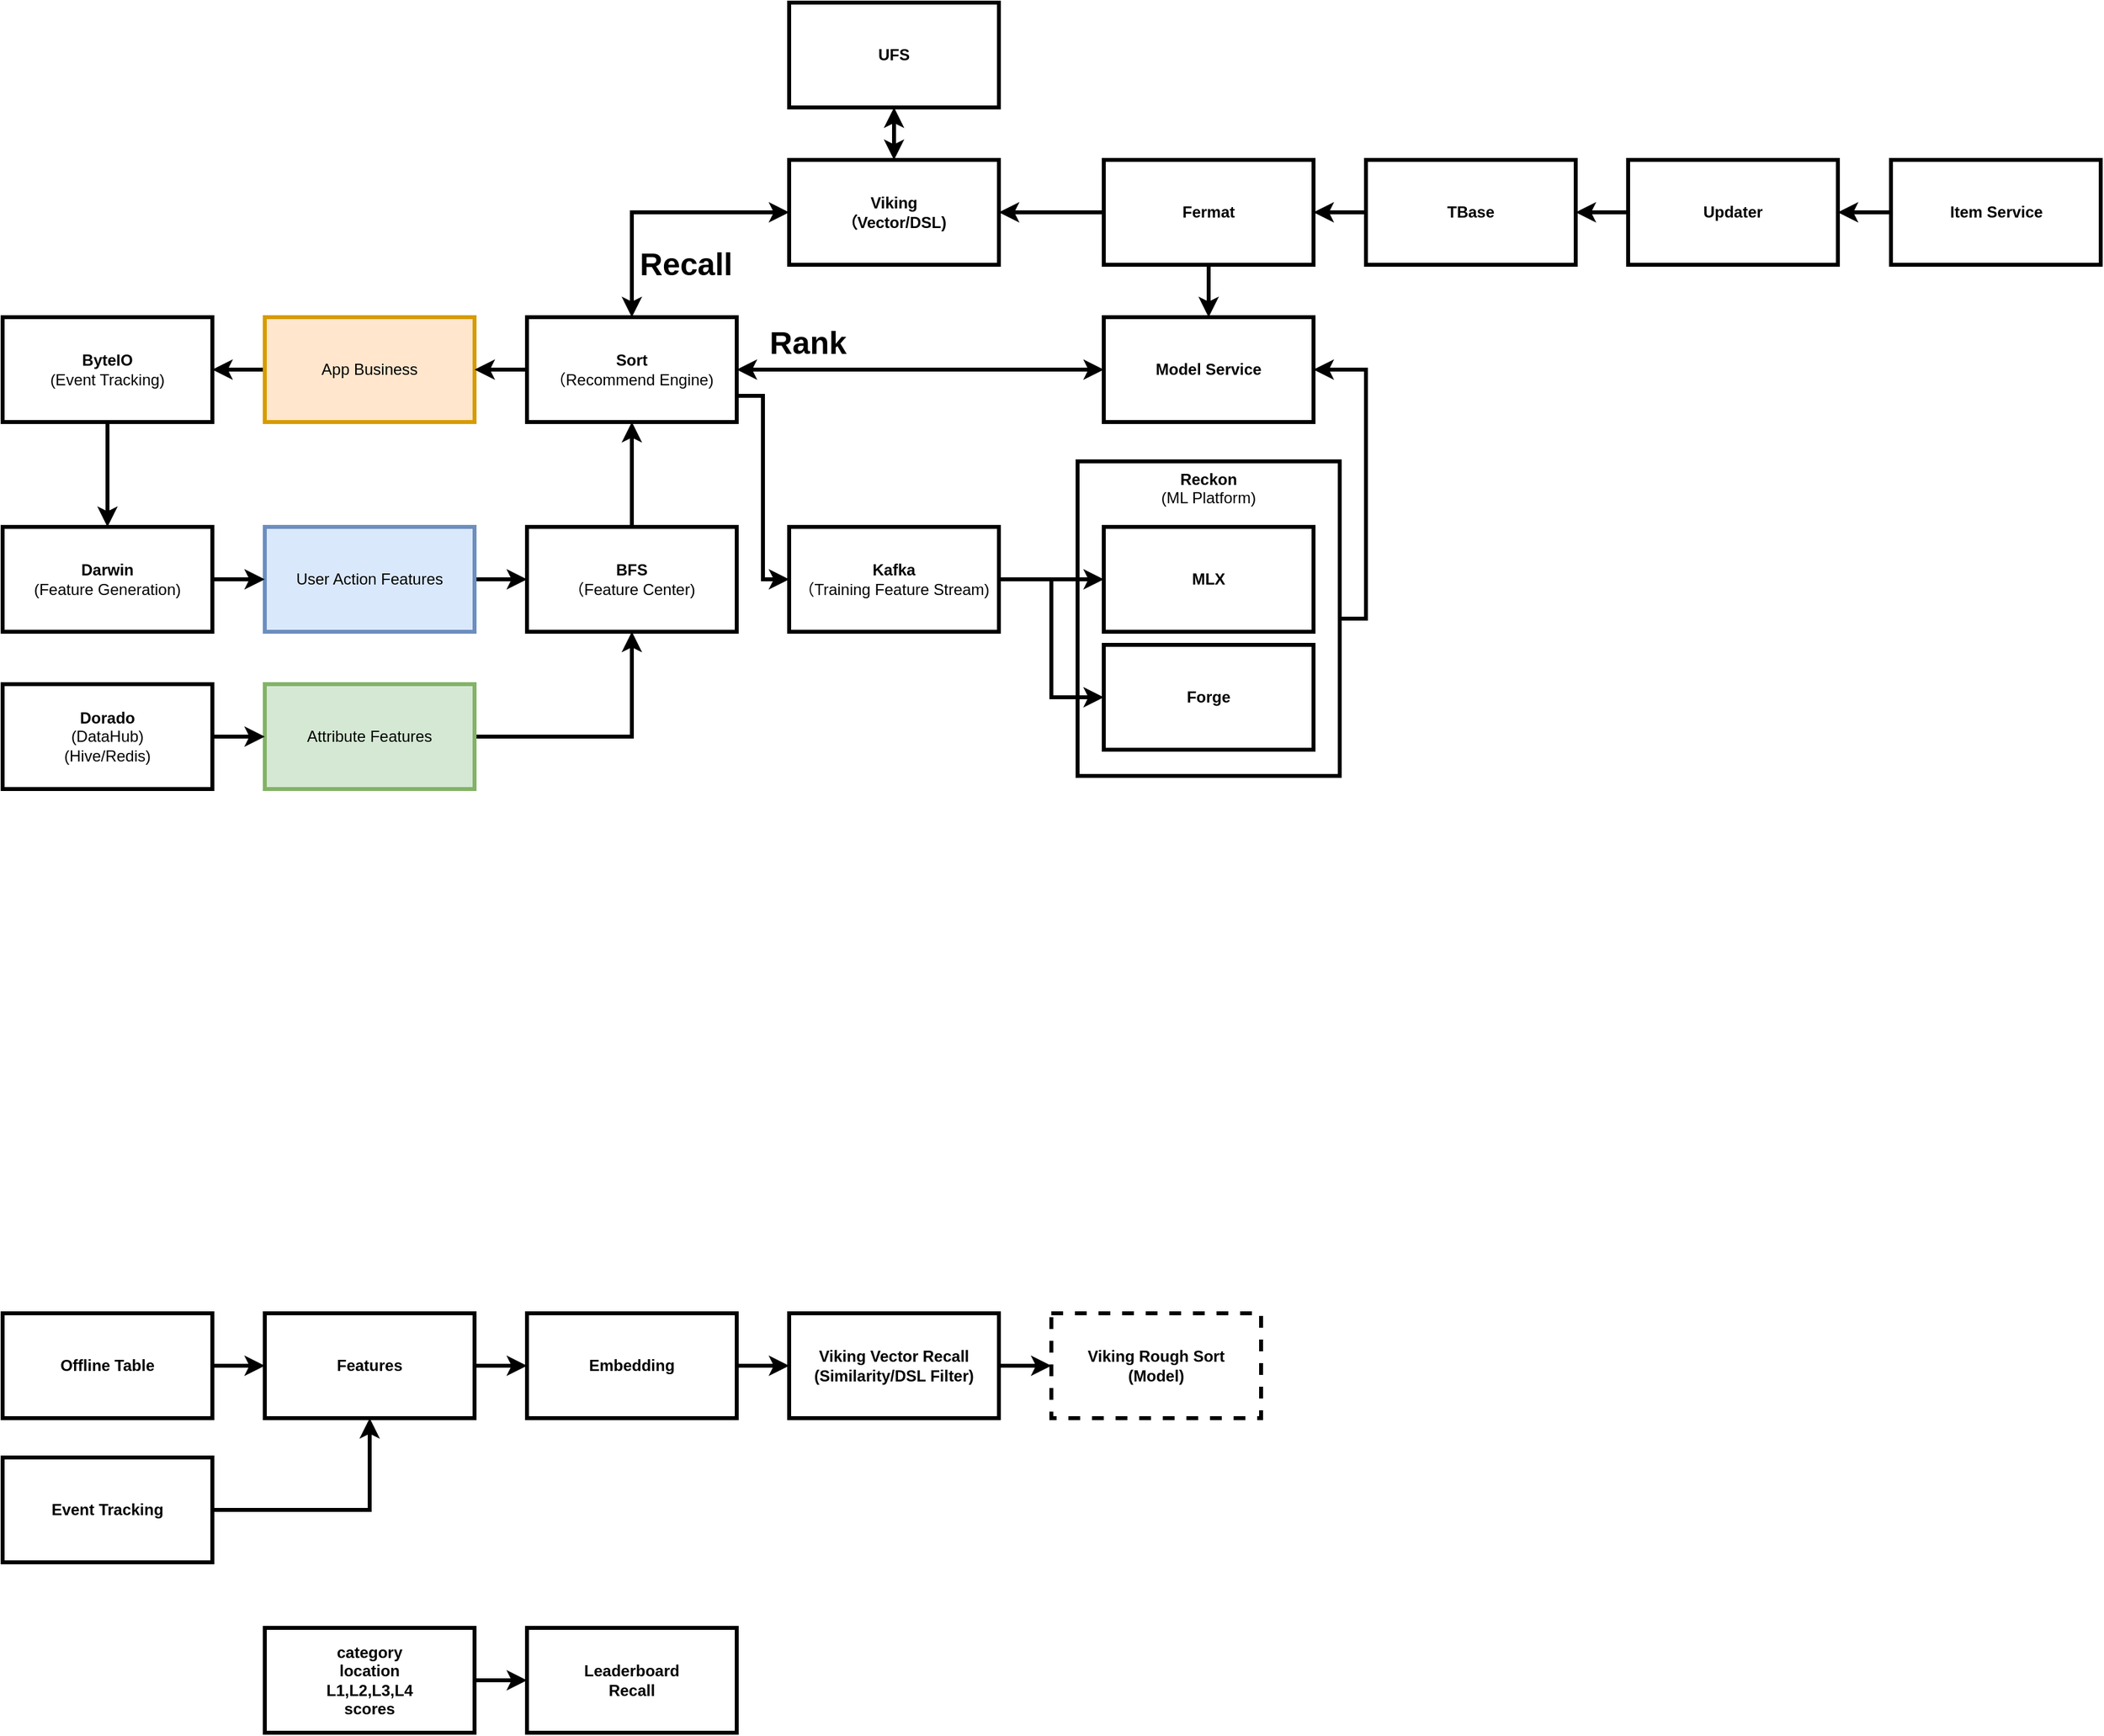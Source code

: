 <mxfile version="20.7.4" type="github">
  <diagram id="BtEQAv7aX4FZJnj8dR4N" name="Page-1">
    <mxGraphModel dx="2514" dy="2105" grid="1" gridSize="10" guides="1" tooltips="1" connect="1" arrows="1" fold="1" page="1" pageScale="1" pageWidth="827" pageHeight="1169" math="0" shadow="0">
      <root>
        <mxCell id="0" />
        <mxCell id="1" parent="0" />
        <mxCell id="Q7ln9e9xXu2RUql3f0e3-25" value="" style="group" parent="1" vertex="1" connectable="0">
          <mxGeometry x="620" y="-250" width="200" height="240" as="geometry" />
        </mxCell>
        <mxCell id="Q7ln9e9xXu2RUql3f0e3-20" value="&lt;b&gt;Reckon&lt;br&gt;&lt;/b&gt;(ML Platform)" style="rounded=0;whiteSpace=wrap;html=1;strokeWidth=3;verticalAlign=top;fontColor=default;fillColor=default;" parent="Q7ln9e9xXu2RUql3f0e3-25" vertex="1">
          <mxGeometry width="200" height="240" as="geometry" />
        </mxCell>
        <mxCell id="Q7ln9e9xXu2RUql3f0e3-22" value="&lt;b&gt;MLX&lt;/b&gt;" style="rounded=0;whiteSpace=wrap;html=1;strokeWidth=3;" parent="Q7ln9e9xXu2RUql3f0e3-25" vertex="1">
          <mxGeometry x="20" y="50" width="160" height="80" as="geometry" />
        </mxCell>
        <mxCell id="Q7ln9e9xXu2RUql3f0e3-23" value="&lt;b&gt;Forge&lt;/b&gt;" style="rounded=0;whiteSpace=wrap;html=1;strokeWidth=3;" parent="Q7ln9e9xXu2RUql3f0e3-25" vertex="1">
          <mxGeometry x="20" y="140" width="160" height="80" as="geometry" />
        </mxCell>
        <mxCell id="Q7ln9e9xXu2RUql3f0e3-15" style="edgeStyle=orthogonalEdgeStyle;rounded=0;orthogonalLoop=1;jettySize=auto;html=1;exitX=1;exitY=0.5;exitDx=0;exitDy=0;entryX=0;entryY=0.5;entryDx=0;entryDy=0;strokeWidth=3;" parent="1" source="Q7ln9e9xXu2RUql3f0e3-1" target="Q7ln9e9xXu2RUql3f0e3-9" edge="1">
          <mxGeometry relative="1" as="geometry" />
        </mxCell>
        <mxCell id="Q7ln9e9xXu2RUql3f0e3-1" value="User Action Features" style="rounded=0;whiteSpace=wrap;html=1;strokeWidth=3;fillColor=#dae8fc;strokeColor=#6c8ebf;" parent="1" vertex="1">
          <mxGeometry y="-200" width="160" height="80" as="geometry" />
        </mxCell>
        <mxCell id="VAz35YYLMqw6oio7wdMJ-69" style="edgeStyle=orthogonalEdgeStyle;rounded=0;orthogonalLoop=1;jettySize=auto;html=1;exitX=1;exitY=0.5;exitDx=0;exitDy=0;strokeWidth=3;fontSize=24;fontColor=default;startArrow=none;startFill=0;" edge="1" parent="1" source="Q7ln9e9xXu2RUql3f0e3-3" target="Q7ln9e9xXu2RUql3f0e3-9">
          <mxGeometry relative="1" as="geometry" />
        </mxCell>
        <mxCell id="Q7ln9e9xXu2RUql3f0e3-3" value="Attribute Features" style="rounded=0;whiteSpace=wrap;html=1;strokeWidth=3;fillColor=#d5e8d4;strokeColor=#82b366;" parent="1" vertex="1">
          <mxGeometry y="-80" width="160" height="80" as="geometry" />
        </mxCell>
        <mxCell id="Q7ln9e9xXu2RUql3f0e3-14" style="edgeStyle=orthogonalEdgeStyle;rounded=0;orthogonalLoop=1;jettySize=auto;html=1;exitX=1;exitY=0.5;exitDx=0;exitDy=0;entryX=0;entryY=0.5;entryDx=0;entryDy=0;strokeWidth=3;" parent="1" source="Q7ln9e9xXu2RUql3f0e3-5" target="Q7ln9e9xXu2RUql3f0e3-1" edge="1">
          <mxGeometry relative="1" as="geometry" />
        </mxCell>
        <mxCell id="Q7ln9e9xXu2RUql3f0e3-5" value="&lt;b&gt;Darwin&lt;br&gt;&lt;/b&gt;(Feature Generation)" style="rounded=0;whiteSpace=wrap;html=1;strokeWidth=3;" parent="1" vertex="1">
          <mxGeometry x="-200" y="-200" width="160" height="80" as="geometry" />
        </mxCell>
        <mxCell id="Q7ln9e9xXu2RUql3f0e3-8" style="edgeStyle=orthogonalEdgeStyle;rounded=0;orthogonalLoop=1;jettySize=auto;html=1;exitX=0.5;exitY=1;exitDx=0;exitDy=0;entryX=0.5;entryY=0;entryDx=0;entryDy=0;strokeWidth=3;" parent="1" source="Q7ln9e9xXu2RUql3f0e3-7" target="Q7ln9e9xXu2RUql3f0e3-5" edge="1">
          <mxGeometry relative="1" as="geometry" />
        </mxCell>
        <mxCell id="Q7ln9e9xXu2RUql3f0e3-7" value="&lt;b&gt;ByteIO&lt;/b&gt;&lt;br&gt;(Event Tracking)" style="rounded=0;whiteSpace=wrap;html=1;strokeWidth=3;" parent="1" vertex="1">
          <mxGeometry x="-200" y="-360" width="160" height="80" as="geometry" />
        </mxCell>
        <mxCell id="VAz35YYLMqw6oio7wdMJ-18" style="edgeStyle=orthogonalEdgeStyle;rounded=0;orthogonalLoop=1;jettySize=auto;html=1;exitX=0.5;exitY=0;exitDx=0;exitDy=0;entryX=0.5;entryY=1;entryDx=0;entryDy=0;strokeWidth=3;fontColor=default;" edge="1" parent="1" source="Q7ln9e9xXu2RUql3f0e3-9" target="Q7ln9e9xXu2RUql3f0e3-34">
          <mxGeometry relative="1" as="geometry" />
        </mxCell>
        <mxCell id="Q7ln9e9xXu2RUql3f0e3-9" value="&lt;b&gt;BFS&lt;/b&gt;&lt;br&gt;（Feature Center)" style="rounded=0;whiteSpace=wrap;html=1;strokeWidth=3;" parent="1" vertex="1">
          <mxGeometry x="200" y="-200" width="160" height="80" as="geometry" />
        </mxCell>
        <mxCell id="Q7ln9e9xXu2RUql3f0e3-16" style="edgeStyle=orthogonalEdgeStyle;rounded=0;orthogonalLoop=1;jettySize=auto;html=1;exitX=1;exitY=0.5;exitDx=0;exitDy=0;strokeWidth=3;" parent="1" source="Q7ln9e9xXu2RUql3f0e3-12" target="Q7ln9e9xXu2RUql3f0e3-3" edge="1">
          <mxGeometry relative="1" as="geometry" />
        </mxCell>
        <mxCell id="Q7ln9e9xXu2RUql3f0e3-12" value="&lt;b&gt;Dorado&lt;/b&gt;&lt;br&gt;(DataHub)&lt;br&gt;(Hive/Redis)" style="rounded=0;whiteSpace=wrap;html=1;strokeWidth=3;align=center;" parent="1" vertex="1">
          <mxGeometry x="-200" y="-80" width="160" height="80" as="geometry" />
        </mxCell>
        <mxCell id="Q7ln9e9xXu2RUql3f0e3-27" value="&lt;b&gt;Model Service&lt;/b&gt;" style="rounded=0;whiteSpace=wrap;html=1;strokeWidth=3;" parent="1" vertex="1">
          <mxGeometry x="640" y="-360" width="160" height="80" as="geometry" />
        </mxCell>
        <mxCell id="Q7ln9e9xXu2RUql3f0e3-32" style="edgeStyle=orthogonalEdgeStyle;rounded=0;orthogonalLoop=1;jettySize=auto;html=1;exitX=0;exitY=0.5;exitDx=0;exitDy=0;strokeWidth=3;fontColor=default;" parent="1" source="Q7ln9e9xXu2RUql3f0e3-30" target="Q7ln9e9xXu2RUql3f0e3-7" edge="1">
          <mxGeometry relative="1" as="geometry" />
        </mxCell>
        <mxCell id="Q7ln9e9xXu2RUql3f0e3-30" value="App Business" style="rounded=0;whiteSpace=wrap;html=1;strokeWidth=3;fillColor=#ffe6cc;strokeColor=#d79b00;" parent="1" vertex="1">
          <mxGeometry y="-360" width="160" height="80" as="geometry" />
        </mxCell>
        <mxCell id="Q7ln9e9xXu2RUql3f0e3-31" style="edgeStyle=orthogonalEdgeStyle;rounded=0;orthogonalLoop=1;jettySize=auto;html=1;exitX=1;exitY=0.5;exitDx=0;exitDy=0;entryX=1;entryY=0.5;entryDx=0;entryDy=0;strokeWidth=3;fontColor=default;" parent="1" source="Q7ln9e9xXu2RUql3f0e3-20" target="Q7ln9e9xXu2RUql3f0e3-27" edge="1">
          <mxGeometry relative="1" as="geometry" />
        </mxCell>
        <mxCell id="Q7ln9e9xXu2RUql3f0e3-36" style="edgeStyle=orthogonalEdgeStyle;rounded=0;orthogonalLoop=1;jettySize=auto;html=1;exitX=0;exitY=0.5;exitDx=0;exitDy=0;strokeWidth=3;fontColor=default;" parent="1" source="Q7ln9e9xXu2RUql3f0e3-34" target="Q7ln9e9xXu2RUql3f0e3-30" edge="1">
          <mxGeometry relative="1" as="geometry" />
        </mxCell>
        <mxCell id="VAz35YYLMqw6oio7wdMJ-56" style="edgeStyle=orthogonalEdgeStyle;rounded=0;orthogonalLoop=1;jettySize=auto;html=1;exitX=1;exitY=0.75;exitDx=0;exitDy=0;strokeWidth=3;fontColor=default;startArrow=none;startFill=0;entryX=0;entryY=0.5;entryDx=0;entryDy=0;" edge="1" parent="1" source="Q7ln9e9xXu2RUql3f0e3-34" target="VAz35YYLMqw6oio7wdMJ-11">
          <mxGeometry relative="1" as="geometry" />
        </mxCell>
        <mxCell id="VAz35YYLMqw6oio7wdMJ-57" style="edgeStyle=orthogonalEdgeStyle;rounded=0;orthogonalLoop=1;jettySize=auto;html=1;exitX=1;exitY=0.5;exitDx=0;exitDy=0;strokeWidth=3;fontColor=default;startArrow=classic;startFill=1;" edge="1" parent="1" source="Q7ln9e9xXu2RUql3f0e3-34" target="Q7ln9e9xXu2RUql3f0e3-27">
          <mxGeometry relative="1" as="geometry" />
        </mxCell>
        <mxCell id="VAz35YYLMqw6oio7wdMJ-63" value="Rank" style="edgeLabel;html=1;align=center;verticalAlign=middle;resizable=0;points=[];fontColor=default;fontSize=24;fontStyle=1" vertex="1" connectable="0" parent="VAz35YYLMqw6oio7wdMJ-57">
          <mxGeometry x="-0.159" relative="1" as="geometry">
            <mxPoint x="-64" y="-20" as="offset" />
          </mxGeometry>
        </mxCell>
        <mxCell id="VAz35YYLMqw6oio7wdMJ-61" style="edgeStyle=orthogonalEdgeStyle;rounded=0;orthogonalLoop=1;jettySize=auto;html=1;exitX=0.5;exitY=0;exitDx=0;exitDy=0;entryX=0;entryY=0.5;entryDx=0;entryDy=0;strokeWidth=3;fontColor=default;startArrow=classic;startFill=1;" edge="1" parent="1" source="Q7ln9e9xXu2RUql3f0e3-34" target="VAz35YYLMqw6oio7wdMJ-35">
          <mxGeometry relative="1" as="geometry" />
        </mxCell>
        <mxCell id="VAz35YYLMqw6oio7wdMJ-62" value="Recall" style="edgeLabel;html=1;align=center;verticalAlign=middle;resizable=0;points=[];fontColor=default;fontStyle=1;fontSize=24;" vertex="1" connectable="0" parent="VAz35YYLMqw6oio7wdMJ-61">
          <mxGeometry x="-0.022" y="2" relative="1" as="geometry">
            <mxPoint x="23" y="42" as="offset" />
          </mxGeometry>
        </mxCell>
        <mxCell id="Q7ln9e9xXu2RUql3f0e3-34" value="&lt;b&gt;Sort&lt;br&gt;&lt;/b&gt;（Recommend Engine)" style="rounded=0;whiteSpace=wrap;html=1;strokeWidth=3;" parent="1" vertex="1">
          <mxGeometry x="200" y="-360" width="160" height="80" as="geometry" />
        </mxCell>
        <mxCell id="VAz35YYLMqw6oio7wdMJ-19" style="edgeStyle=orthogonalEdgeStyle;rounded=0;orthogonalLoop=1;jettySize=auto;html=1;exitX=1;exitY=0.5;exitDx=0;exitDy=0;entryX=0;entryY=0.5;entryDx=0;entryDy=0;strokeWidth=3;fontColor=default;" edge="1" parent="1" source="VAz35YYLMqw6oio7wdMJ-11" target="Q7ln9e9xXu2RUql3f0e3-23">
          <mxGeometry relative="1" as="geometry" />
        </mxCell>
        <mxCell id="VAz35YYLMqw6oio7wdMJ-20" style="edgeStyle=orthogonalEdgeStyle;rounded=0;orthogonalLoop=1;jettySize=auto;html=1;exitX=1;exitY=0.5;exitDx=0;exitDy=0;entryX=0;entryY=0.5;entryDx=0;entryDy=0;strokeWidth=3;fontColor=default;" edge="1" parent="1" source="VAz35YYLMqw6oio7wdMJ-11" target="Q7ln9e9xXu2RUql3f0e3-22">
          <mxGeometry relative="1" as="geometry" />
        </mxCell>
        <mxCell id="VAz35YYLMqw6oio7wdMJ-11" value="&lt;b&gt;Kafka&lt;br&gt;&lt;/b&gt;（Training Feature Stream)" style="rounded=0;whiteSpace=wrap;html=1;strokeWidth=3;" vertex="1" parent="1">
          <mxGeometry x="400" y="-200" width="160" height="80" as="geometry" />
        </mxCell>
        <mxCell id="VAz35YYLMqw6oio7wdMJ-21" style="edgeStyle=orthogonalEdgeStyle;rounded=0;orthogonalLoop=1;jettySize=auto;html=1;exitX=1;exitY=0.5;exitDx=0;exitDy=0;entryX=0;entryY=0.5;entryDx=0;entryDy=0;strokeWidth=3;" edge="1" parent="1" source="VAz35YYLMqw6oio7wdMJ-22" target="VAz35YYLMqw6oio7wdMJ-26">
          <mxGeometry relative="1" as="geometry" />
        </mxCell>
        <mxCell id="VAz35YYLMqw6oio7wdMJ-22" value="&lt;b&gt;Features&lt;/b&gt;" style="rounded=0;whiteSpace=wrap;html=1;strokeWidth=3;" vertex="1" parent="1">
          <mxGeometry y="400" width="160" height="80" as="geometry" />
        </mxCell>
        <mxCell id="VAz35YYLMqw6oio7wdMJ-23" style="edgeStyle=orthogonalEdgeStyle;rounded=0;orthogonalLoop=1;jettySize=auto;html=1;exitX=1;exitY=0.5;exitDx=0;exitDy=0;entryX=0;entryY=0.5;entryDx=0;entryDy=0;strokeWidth=3;" edge="1" parent="1" source="VAz35YYLMqw6oio7wdMJ-24" target="VAz35YYLMqw6oio7wdMJ-31">
          <mxGeometry relative="1" as="geometry" />
        </mxCell>
        <mxCell id="VAz35YYLMqw6oio7wdMJ-24" value="&lt;b&gt;Viking Vector Recall&lt;br&gt;(Similarity/DSL Filter)&lt;br&gt;&lt;/b&gt;" style="rounded=0;whiteSpace=wrap;html=1;strokeWidth=3;" vertex="1" parent="1">
          <mxGeometry x="400" y="400" width="160" height="80" as="geometry" />
        </mxCell>
        <mxCell id="VAz35YYLMqw6oio7wdMJ-25" style="edgeStyle=orthogonalEdgeStyle;rounded=0;orthogonalLoop=1;jettySize=auto;html=1;exitX=1;exitY=0.5;exitDx=0;exitDy=0;entryX=0;entryY=0.5;entryDx=0;entryDy=0;strokeWidth=3;" edge="1" parent="1" source="VAz35YYLMqw6oio7wdMJ-26" target="VAz35YYLMqw6oio7wdMJ-24">
          <mxGeometry relative="1" as="geometry" />
        </mxCell>
        <mxCell id="VAz35YYLMqw6oio7wdMJ-26" value="&lt;b&gt;Embedding&lt;/b&gt;" style="rounded=0;whiteSpace=wrap;html=1;strokeWidth=3;" vertex="1" parent="1">
          <mxGeometry x="200" y="400" width="160" height="80" as="geometry" />
        </mxCell>
        <mxCell id="VAz35YYLMqw6oio7wdMJ-27" style="edgeStyle=orthogonalEdgeStyle;rounded=0;orthogonalLoop=1;jettySize=auto;html=1;exitX=1;exitY=0.5;exitDx=0;exitDy=0;strokeWidth=3;" edge="1" parent="1" source="VAz35YYLMqw6oio7wdMJ-28" target="VAz35YYLMqw6oio7wdMJ-22">
          <mxGeometry relative="1" as="geometry" />
        </mxCell>
        <mxCell id="VAz35YYLMqw6oio7wdMJ-28" value="&lt;b&gt;Offline Table&lt;/b&gt;" style="rounded=0;whiteSpace=wrap;html=1;strokeWidth=3;" vertex="1" parent="1">
          <mxGeometry x="-200" y="400" width="160" height="80" as="geometry" />
        </mxCell>
        <mxCell id="VAz35YYLMqw6oio7wdMJ-29" style="edgeStyle=orthogonalEdgeStyle;rounded=0;orthogonalLoop=1;jettySize=auto;html=1;exitX=1;exitY=0.5;exitDx=0;exitDy=0;strokeWidth=3;" edge="1" parent="1" source="VAz35YYLMqw6oio7wdMJ-30" target="VAz35YYLMqw6oio7wdMJ-22">
          <mxGeometry relative="1" as="geometry" />
        </mxCell>
        <mxCell id="VAz35YYLMqw6oio7wdMJ-30" value="&lt;b&gt;Event Tracking&lt;/b&gt;" style="rounded=0;whiteSpace=wrap;html=1;strokeWidth=3;" vertex="1" parent="1">
          <mxGeometry x="-200" y="510" width="160" height="80" as="geometry" />
        </mxCell>
        <mxCell id="VAz35YYLMqw6oio7wdMJ-31" value="&lt;b&gt;Viking Rough Sort&lt;br&gt;(Model)&lt;br&gt;&lt;/b&gt;" style="rounded=0;whiteSpace=wrap;html=1;strokeWidth=3;dashed=1;" vertex="1" parent="1">
          <mxGeometry x="600" y="400" width="160" height="80" as="geometry" />
        </mxCell>
        <mxCell id="VAz35YYLMqw6oio7wdMJ-32" value="&lt;b&gt;Leaderboard&lt;br&gt;Recall&lt;br&gt;&lt;/b&gt;" style="rounded=0;whiteSpace=wrap;html=1;strokeWidth=3;" vertex="1" parent="1">
          <mxGeometry x="200" y="640" width="160" height="80" as="geometry" />
        </mxCell>
        <mxCell id="VAz35YYLMqw6oio7wdMJ-34" style="edgeStyle=orthogonalEdgeStyle;rounded=0;orthogonalLoop=1;jettySize=auto;html=1;exitX=1;exitY=0.5;exitDx=0;exitDy=0;strokeWidth=3;fontColor=default;" edge="1" parent="1" source="VAz35YYLMqw6oio7wdMJ-33" target="VAz35YYLMqw6oio7wdMJ-32">
          <mxGeometry relative="1" as="geometry" />
        </mxCell>
        <mxCell id="VAz35YYLMqw6oio7wdMJ-33" value="&lt;b&gt;category&lt;br&gt;location&lt;br&gt;L1,L2,L3,L4&lt;br&gt;scores&lt;/b&gt;" style="rounded=0;whiteSpace=wrap;html=1;strokeWidth=3;" vertex="1" parent="1">
          <mxGeometry y="640" width="160" height="80" as="geometry" />
        </mxCell>
        <mxCell id="VAz35YYLMqw6oio7wdMJ-55" style="edgeStyle=orthogonalEdgeStyle;rounded=0;orthogonalLoop=1;jettySize=auto;html=1;exitX=0.5;exitY=0;exitDx=0;exitDy=0;strokeWidth=3;fontColor=default;startArrow=classic;startFill=1;" edge="1" parent="1" source="VAz35YYLMqw6oio7wdMJ-35" target="VAz35YYLMqw6oio7wdMJ-45">
          <mxGeometry relative="1" as="geometry" />
        </mxCell>
        <mxCell id="VAz35YYLMqw6oio7wdMJ-35" value="&lt;b&gt;Viking&lt;br&gt;（Vector/DSL)&lt;br&gt;&lt;/b&gt;" style="rounded=0;whiteSpace=wrap;html=1;strokeWidth=3;" vertex="1" parent="1">
          <mxGeometry x="400" y="-480" width="160" height="80" as="geometry" />
        </mxCell>
        <mxCell id="VAz35YYLMqw6oio7wdMJ-58" style="edgeStyle=orthogonalEdgeStyle;rounded=0;orthogonalLoop=1;jettySize=auto;html=1;exitX=0.5;exitY=1;exitDx=0;exitDy=0;entryX=0.5;entryY=0;entryDx=0;entryDy=0;strokeWidth=3;fontColor=default;startArrow=none;startFill=0;" edge="1" parent="1" source="VAz35YYLMqw6oio7wdMJ-36" target="Q7ln9e9xXu2RUql3f0e3-27">
          <mxGeometry relative="1" as="geometry" />
        </mxCell>
        <mxCell id="VAz35YYLMqw6oio7wdMJ-64" style="edgeStyle=orthogonalEdgeStyle;rounded=0;orthogonalLoop=1;jettySize=auto;html=1;exitX=0;exitY=0.5;exitDx=0;exitDy=0;strokeWidth=3;fontColor=default;startArrow=none;startFill=0;" edge="1" parent="1" source="VAz35YYLMqw6oio7wdMJ-36" target="VAz35YYLMqw6oio7wdMJ-35">
          <mxGeometry relative="1" as="geometry" />
        </mxCell>
        <mxCell id="VAz35YYLMqw6oio7wdMJ-36" value="&lt;b&gt;Fermat&lt;br&gt;&lt;/b&gt;" style="rounded=0;whiteSpace=wrap;html=1;strokeWidth=3;" vertex="1" parent="1">
          <mxGeometry x="640" y="-480" width="160" height="80" as="geometry" />
        </mxCell>
        <mxCell id="VAz35YYLMqw6oio7wdMJ-60" style="edgeStyle=orthogonalEdgeStyle;rounded=0;orthogonalLoop=1;jettySize=auto;html=1;exitX=0;exitY=0.5;exitDx=0;exitDy=0;entryX=1;entryY=0.5;entryDx=0;entryDy=0;strokeWidth=3;fontColor=default;startArrow=none;startFill=0;" edge="1" parent="1" source="VAz35YYLMqw6oio7wdMJ-42" target="VAz35YYLMqw6oio7wdMJ-36">
          <mxGeometry relative="1" as="geometry" />
        </mxCell>
        <mxCell id="VAz35YYLMqw6oio7wdMJ-42" value="&lt;b&gt;TBase&lt;br&gt;&lt;/b&gt;" style="rounded=0;whiteSpace=wrap;html=1;strokeWidth=3;" vertex="1" parent="1">
          <mxGeometry x="840" y="-480" width="160" height="80" as="geometry" />
        </mxCell>
        <mxCell id="VAz35YYLMqw6oio7wdMJ-45" value="&lt;b&gt;UFS&lt;br&gt;&lt;/b&gt;" style="rounded=0;whiteSpace=wrap;html=1;strokeWidth=3;" vertex="1" parent="1">
          <mxGeometry x="400" y="-600" width="160" height="80" as="geometry" />
        </mxCell>
        <mxCell id="VAz35YYLMqw6oio7wdMJ-66" style="edgeStyle=orthogonalEdgeStyle;rounded=0;orthogonalLoop=1;jettySize=auto;html=1;exitX=0;exitY=0.5;exitDx=0;exitDy=0;strokeWidth=3;fontColor=default;startArrow=none;startFill=0;" edge="1" parent="1" source="VAz35YYLMqw6oio7wdMJ-65" target="VAz35YYLMqw6oio7wdMJ-42">
          <mxGeometry relative="1" as="geometry" />
        </mxCell>
        <mxCell id="VAz35YYLMqw6oio7wdMJ-65" value="&lt;b&gt;Updater&lt;br&gt;&lt;/b&gt;" style="rounded=0;whiteSpace=wrap;html=1;strokeWidth=3;" vertex="1" parent="1">
          <mxGeometry x="1040" y="-480" width="160" height="80" as="geometry" />
        </mxCell>
        <mxCell id="VAz35YYLMqw6oio7wdMJ-68" style="edgeStyle=orthogonalEdgeStyle;rounded=0;orthogonalLoop=1;jettySize=auto;html=1;exitX=0;exitY=0.5;exitDx=0;exitDy=0;entryX=1;entryY=0.5;entryDx=0;entryDy=0;strokeWidth=3;fontColor=default;startArrow=none;startFill=0;" edge="1" parent="1" source="VAz35YYLMqw6oio7wdMJ-67" target="VAz35YYLMqw6oio7wdMJ-65">
          <mxGeometry relative="1" as="geometry" />
        </mxCell>
        <mxCell id="VAz35YYLMqw6oio7wdMJ-67" value="&lt;b&gt;Item Service&lt;br&gt;&lt;/b&gt;" style="rounded=0;whiteSpace=wrap;html=1;strokeWidth=3;" vertex="1" parent="1">
          <mxGeometry x="1240.5" y="-480" width="160" height="80" as="geometry" />
        </mxCell>
      </root>
    </mxGraphModel>
  </diagram>
</mxfile>
